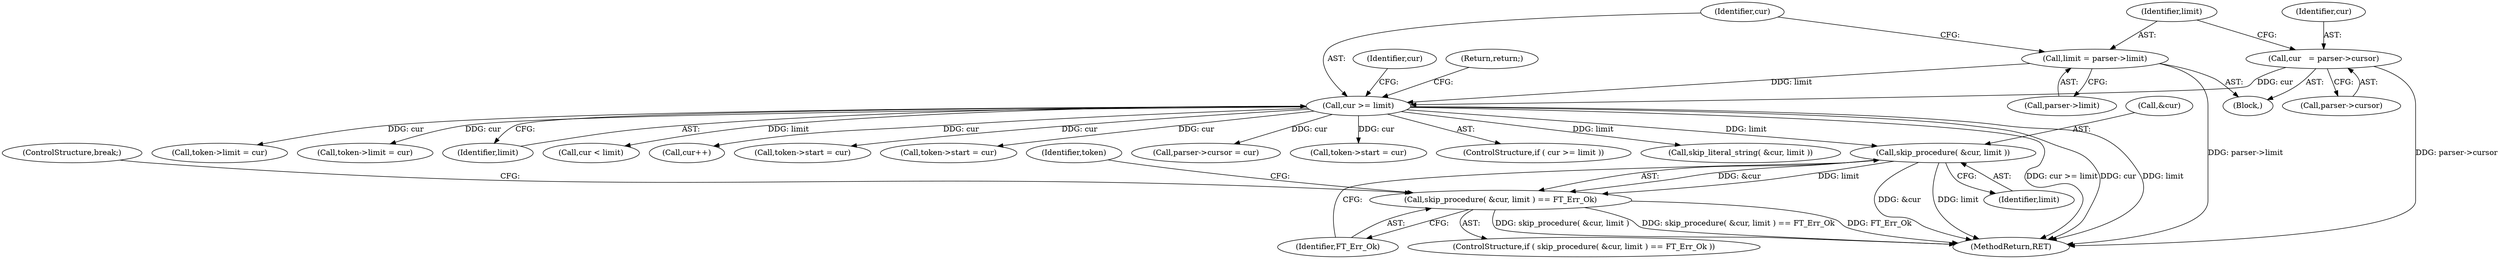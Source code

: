 digraph "0_savannah_3774fc08b502c3e685afca098b6e8a195aded6a0@pointer" {
"1000304" [label="(Call,skip_procedure( &cur, limit ))"];
"1000259" [label="(Call,cur >= limit)"];
"1000248" [label="(Call,cur   = parser->cursor)"];
"1000253" [label="(Call,limit = parser->limit)"];
"1000303" [label="(Call,skip_procedure( &cur, limit ) == FT_Err_Ok)"];
"1000227" [label="(Block,)"];
"1000255" [label="(Call,parser->limit)"];
"1000258" [label="(ControlStructure,if ( cur >= limit ))"];
"1000254" [label="(Identifier,limit)"];
"1000280" [label="(Call,skip_literal_string( &cur, limit ))"];
"1000265" [label="(Identifier,cur)"];
"1000285" [label="(Call,token->limit = cur)"];
"1000309" [label="(Call,token->limit = cur)"];
"1000314" [label="(ControlStructure,break;)"];
"1000253" [label="(Call,limit = parser->limit)"];
"1000261" [label="(Identifier,limit)"];
"1000250" [label="(Call,parser->cursor)"];
"1000344" [label="(Call,cur < limit)"];
"1000311" [label="(Identifier,token)"];
"1000248" [label="(Call,cur   = parser->cursor)"];
"1000259" [label="(Call,cur >= limit)"];
"1000328" [label="(Call,cur++)"];
"1000302" [label="(ControlStructure,if ( skip_procedure( &cur, limit ) == FT_Err_Ok ))"];
"1000249" [label="(Identifier,cur)"];
"1000273" [label="(Call,token->start = cur)"];
"1000260" [label="(Identifier,cur)"];
"1000297" [label="(Call,token->start = cur)"];
"1000450" [label="(MethodReturn,RET)"];
"1000303" [label="(Call,skip_procedure( &cur, limit ) == FT_Err_Ok)"];
"1000445" [label="(Call,parser->cursor = cur)"];
"1000304" [label="(Call,skip_procedure( &cur, limit ))"];
"1000396" [label="(Call,token->start = cur)"];
"1000308" [label="(Identifier,FT_Err_Ok)"];
"1000305" [label="(Call,&cur)"];
"1000307" [label="(Identifier,limit)"];
"1000262" [label="(Return,return;)"];
"1000304" -> "1000303"  [label="AST: "];
"1000304" -> "1000307"  [label="CFG: "];
"1000305" -> "1000304"  [label="AST: "];
"1000307" -> "1000304"  [label="AST: "];
"1000308" -> "1000304"  [label="CFG: "];
"1000304" -> "1000450"  [label="DDG: &cur"];
"1000304" -> "1000450"  [label="DDG: limit"];
"1000304" -> "1000303"  [label="DDG: &cur"];
"1000304" -> "1000303"  [label="DDG: limit"];
"1000259" -> "1000304"  [label="DDG: limit"];
"1000259" -> "1000258"  [label="AST: "];
"1000259" -> "1000261"  [label="CFG: "];
"1000260" -> "1000259"  [label="AST: "];
"1000261" -> "1000259"  [label="AST: "];
"1000262" -> "1000259"  [label="CFG: "];
"1000265" -> "1000259"  [label="CFG: "];
"1000259" -> "1000450"  [label="DDG: cur >= limit"];
"1000259" -> "1000450"  [label="DDG: cur"];
"1000259" -> "1000450"  [label="DDG: limit"];
"1000248" -> "1000259"  [label="DDG: cur"];
"1000253" -> "1000259"  [label="DDG: limit"];
"1000259" -> "1000273"  [label="DDG: cur"];
"1000259" -> "1000280"  [label="DDG: limit"];
"1000259" -> "1000285"  [label="DDG: cur"];
"1000259" -> "1000297"  [label="DDG: cur"];
"1000259" -> "1000309"  [label="DDG: cur"];
"1000259" -> "1000328"  [label="DDG: cur"];
"1000259" -> "1000344"  [label="DDG: limit"];
"1000259" -> "1000396"  [label="DDG: cur"];
"1000259" -> "1000445"  [label="DDG: cur"];
"1000248" -> "1000227"  [label="AST: "];
"1000248" -> "1000250"  [label="CFG: "];
"1000249" -> "1000248"  [label="AST: "];
"1000250" -> "1000248"  [label="AST: "];
"1000254" -> "1000248"  [label="CFG: "];
"1000248" -> "1000450"  [label="DDG: parser->cursor"];
"1000253" -> "1000227"  [label="AST: "];
"1000253" -> "1000255"  [label="CFG: "];
"1000254" -> "1000253"  [label="AST: "];
"1000255" -> "1000253"  [label="AST: "];
"1000260" -> "1000253"  [label="CFG: "];
"1000253" -> "1000450"  [label="DDG: parser->limit"];
"1000303" -> "1000302"  [label="AST: "];
"1000303" -> "1000308"  [label="CFG: "];
"1000308" -> "1000303"  [label="AST: "];
"1000311" -> "1000303"  [label="CFG: "];
"1000314" -> "1000303"  [label="CFG: "];
"1000303" -> "1000450"  [label="DDG: skip_procedure( &cur, limit )"];
"1000303" -> "1000450"  [label="DDG: skip_procedure( &cur, limit ) == FT_Err_Ok"];
"1000303" -> "1000450"  [label="DDG: FT_Err_Ok"];
}
